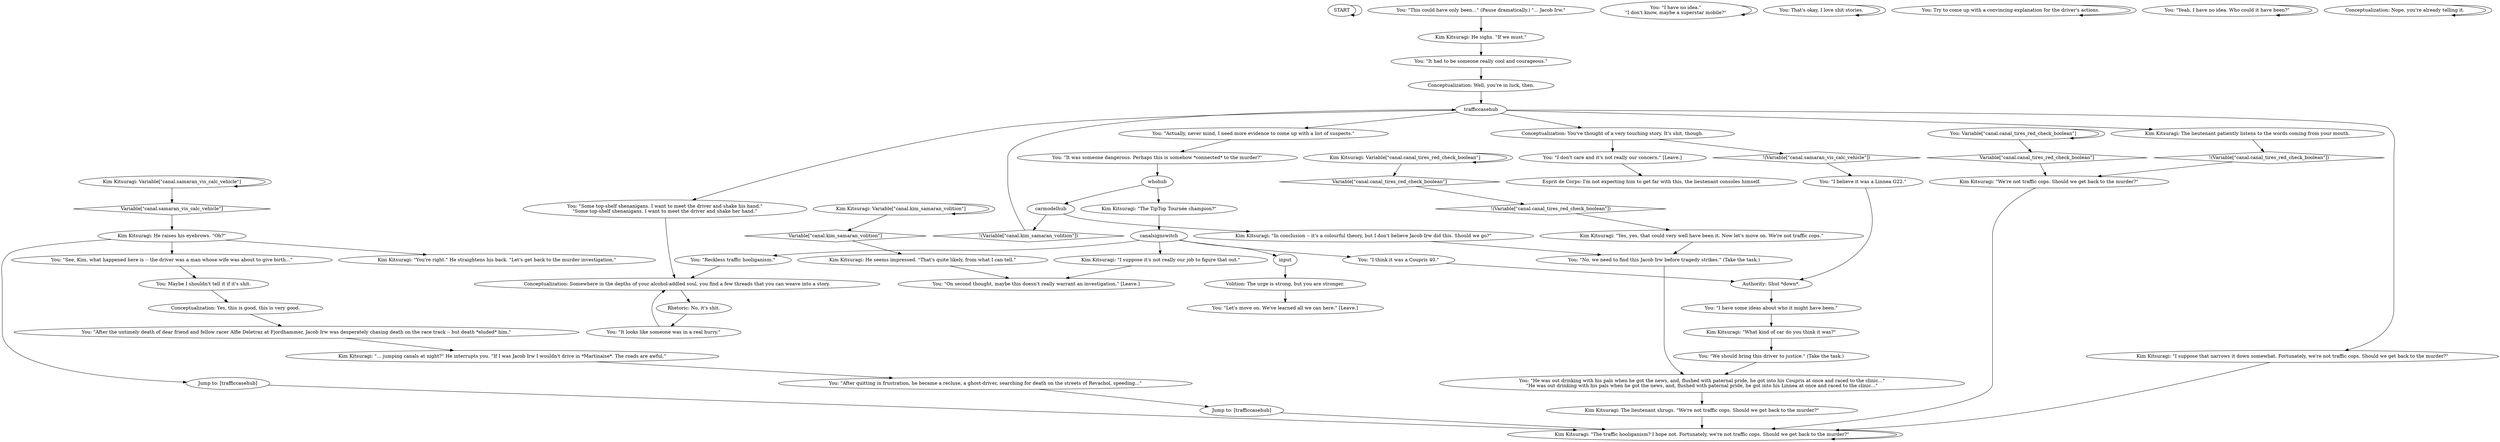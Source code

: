 # KIM SWITCH / SAMARAN BUTTER
# Kim asks you what you think might have happened at the canal.
# ==================================================
digraph G {
	  0 [label="START"];
	  1 [label="input"];
	  2 [label="You: \"Reckless traffic hooliganism.\""];
	  3 [label="You: \"Some top-shelf shenanigans. I want to meet the driver and shake his hand.\"\n\"Some top-shelf shenanigans. I want to meet the driver and shake her hand.\""];
	  4 [label="You: \"On second thought, maybe this doesn't really warrant an investigation.\" [Leave.]"];
	  5 [label="whohub"];
	  6 [label="Kim Kitsuragi: \"The traffic hooliganism? I hope not. Fortunately, we're not traffic cops. Should we get back to the murder?\""];
	  7 [label="trafficcasehub"];
	  8 [label="You: \"See, Kim, what happened here is -- the driver was a man whose wife was about to give birth...\""];
	  9 [label="You: \"It had to be someone really cool and courageous.\""];
	  10 [label="Esprit de Corps: I'm not expecting him to get far with this, the lieutenant consoles himself."];
	  11 [label="Kim Kitsuragi: \"You're right.\" He straightens his back. \"Let's get back to the murder investigation.\""];
	  12 [label="You: \"Actually, never mind, I need more evidence to come up with a list of suspects.\""];
	  13 [label="You: \"Let's move on. We've learned all we can here.\" [Leave.]"];
	  14 [label="Kim Kitsuragi: Variable[\"canal.kim_samaran_volition\"]"];
	  15 [label="Variable[\"canal.kim_samaran_volition\"]", shape=diamond];
	  16 [label="!(Variable[\"canal.kim_samaran_volition\"])", shape=diamond];
	  17 [label="You: \"I believe it was a Linnea G22.\""];
	  18 [label="You: \"I have no idea.\"\n\"I don't know, maybe a superstar mobile?\""];
	  19 [label="Kim Kitsuragi: \"I suppose it's not really our job to figure that out.\""];
	  20 [label="You: \"I don't care and it's not really our concern.\" [Leave.]"];
	  21 [label="You: That's okay, I love shit stories."];
	  22 [label="Conceptualization: Well, you're in luck, then."];
	  23 [label="Kim Kitsuragi: \"I suppose that narrows it down somewhat. Fortunately, we're not traffic cops. Should we get back to the murder?\""];
	  24 [label="You: Try to come up with a convincing explanation for the driver's actions."];
	  25 [label="You: Variable[\"canal.canal_tires_red_check_boolean\"]"];
	  26 [label="Variable[\"canal.canal_tires_red_check_boolean\"]", shape=diamond];
	  27 [label="!(Variable[\"canal.canal_tires_red_check_boolean\"])", shape=diamond];
	  28 [label="You: \"After quitting in frustration, he became a recluse, a ghost-driver, searching for death on the streets of Revachol, speeding...\""];
	  29 [label="Authority: Shut *down*."];
	  30 [label="Kim Kitsuragi: He seems impressed. \"That's quite likely, from what I can tell.\""];
	  31 [label="Jump to: [trafficcasehub]"];
	  32 [label="You: \"It was someone dangerous. Perhaps this is somehow *connected* to the murder?\""];
	  33 [label="Kim Kitsuragi: \"We're not traffic cops. Should we get back to the murder?\""];
	  34 [label="Kim Kitsuragi: Variable[\"canal.canal_tires_red_check_boolean\"]"];
	  35 [label="Variable[\"canal.canal_tires_red_check_boolean\"]", shape=diamond];
	  36 [label="!(Variable[\"canal.canal_tires_red_check_boolean\"])", shape=diamond];
	  37 [label="Conceptualization: Somewhere in the depths of your alcohol-addled soul, you find a few threads that you can weave into a story."];
	  38 [label="Kim Kitsuragi: \"What kind of car do you think it was?\""];
	  39 [label="Kim Kitsuragi: He raises his eyebrows. \"Oh?\""];
	  40 [label="carmodelhub"];
	  41 [label="You: \"I have some ideas about who it might have been.\""];
	  42 [label="Kim Kitsuragi: \"In conclusion -- it's a colourful theory, but I don't believe Jacob Irw did this. Should we go?\""];
	  43 [label="You: \"I think it was a Coupris 40.\""];
	  44 [label="You: \"It looks like someone was in a real hurry.\""];
	  45 [label="You: \"He was out drinking with his pals when he got the news, and, flushed with paternal pride, he got into his Coupris at once and raced to the clinic...\"\n\"He was out drinking with his pals when he got the news, and, flushed with paternal pride, he got into his Linnea at once and raced to the clinic...\""];
	  46 [label="Kim Kitsuragi: He sighs. \"If we must.\""];
	  47 [label="Kim Kitsuragi: \"The TipTop Tournée champion?\""];
	  48 [label="You: \"Yeah, I have no idea. Who could it have been?\""];
	  49 [label="Kim Kitsuragi: The lieutenant shrugs. \"We're not traffic cops. Should we get back to the murder?\""];
	  50 [label="Kim Kitsuragi: \"Yes, yes, that could very well have been it. Now let's move on. We're not traffic cops.\""];
	  51 [label="Conceptualization: You've thought of a very touching story. It's shit, though."];
	  52 [label="You: \"No, we need to find this Jacob Irw before tragedy strikes.\" (Take the task.)"];
	  53 [label="Jump to: [trafficcasehub]"];
	  54 [label="Kim Kitsuragi: \"... jumping canals at night?\" He interrupts you. \"If I was Jacob Irw I wouldn't drive in *Martinaise*. The roads are awful.\""];
	  55 [label="Kim Kitsuragi: The lieutenant patiently listens to the words coming from your mouth."];
	  56 [label="You: \"We should bring this driver to justice.\" (Take the task.)"];
	  57 [label="Kim Kitsuragi: Variable[\"canal.samaran_vis_calc_vehicle\"]"];
	  58 [label="Variable[\"canal.samaran_vis_calc_vehicle\"]", shape=diamond];
	  59 [label="!(Variable[\"canal.samaran_vis_calc_vehicle\"])", shape=diamond];
	  60 [label="You: Maybe I shouldn't tell it if it's shit."];
	  61 [label="Conceptualization: Yes, this is good, this is very good."];
	  62 [label="Conceptualization: Nope, you're already telling it."];
	  63 [label="Volition: The urge is strong, but you are stronger."];
	  64 [label="canalsignswitch"];
	  65 [label="You: \"After the untimely death of dear friend and fellow racer Alfie Deletraz at Fjordhammer, Jacob Irw was desperately chasing death on the race track -- but death *eluded* him.\""];
	  66 [label="Rhetoric: No, it's shit."];
	  67 [label="You: \"This could have only been...\" (Pause dramatically.) \"... Jacob Irw.\""];
	  0 -> 0
	  1 -> 63
	  2 -> 37
	  3 -> 37
	  5 -> 40
	  5 -> 47
	  6 -> 6
	  7 -> 3
	  7 -> 12
	  7 -> 51
	  7 -> 23
	  7 -> 55
	  8 -> 60
	  9 -> 22
	  12 -> 32
	  14 -> 14
	  14 -> 15
	  15 -> 30
	  16 -> 7
	  17 -> 29
	  18 -> 18
	  19 -> 4
	  20 -> 10
	  21 -> 21
	  22 -> 7
	  23 -> 6
	  24 -> 24
	  25 -> 25
	  25 -> 26
	  26 -> 33
	  27 -> 33
	  28 -> 53
	  29 -> 41
	  30 -> 4
	  31 -> 6
	  32 -> 5
	  33 -> 6
	  34 -> 34
	  34 -> 35
	  35 -> 36
	  36 -> 50
	  37 -> 66
	  38 -> 56
	  39 -> 8
	  39 -> 11
	  39 -> 31
	  40 -> 16
	  40 -> 42
	  41 -> 38
	  42 -> 52
	  43 -> 29
	  44 -> 37
	  45 -> 49
	  46 -> 9
	  47 -> 64
	  48 -> 48
	  49 -> 6
	  50 -> 52
	  51 -> 59
	  51 -> 20
	  52 -> 45
	  53 -> 6
	  54 -> 28
	  55 -> 27
	  56 -> 45
	  57 -> 57
	  57 -> 58
	  58 -> 39
	  59 -> 17
	  60 -> 61
	  61 -> 65
	  62 -> 62
	  63 -> 13
	  64 -> 19
	  64 -> 1
	  64 -> 2
	  64 -> 43
	  65 -> 54
	  66 -> 44
	  67 -> 46
}

